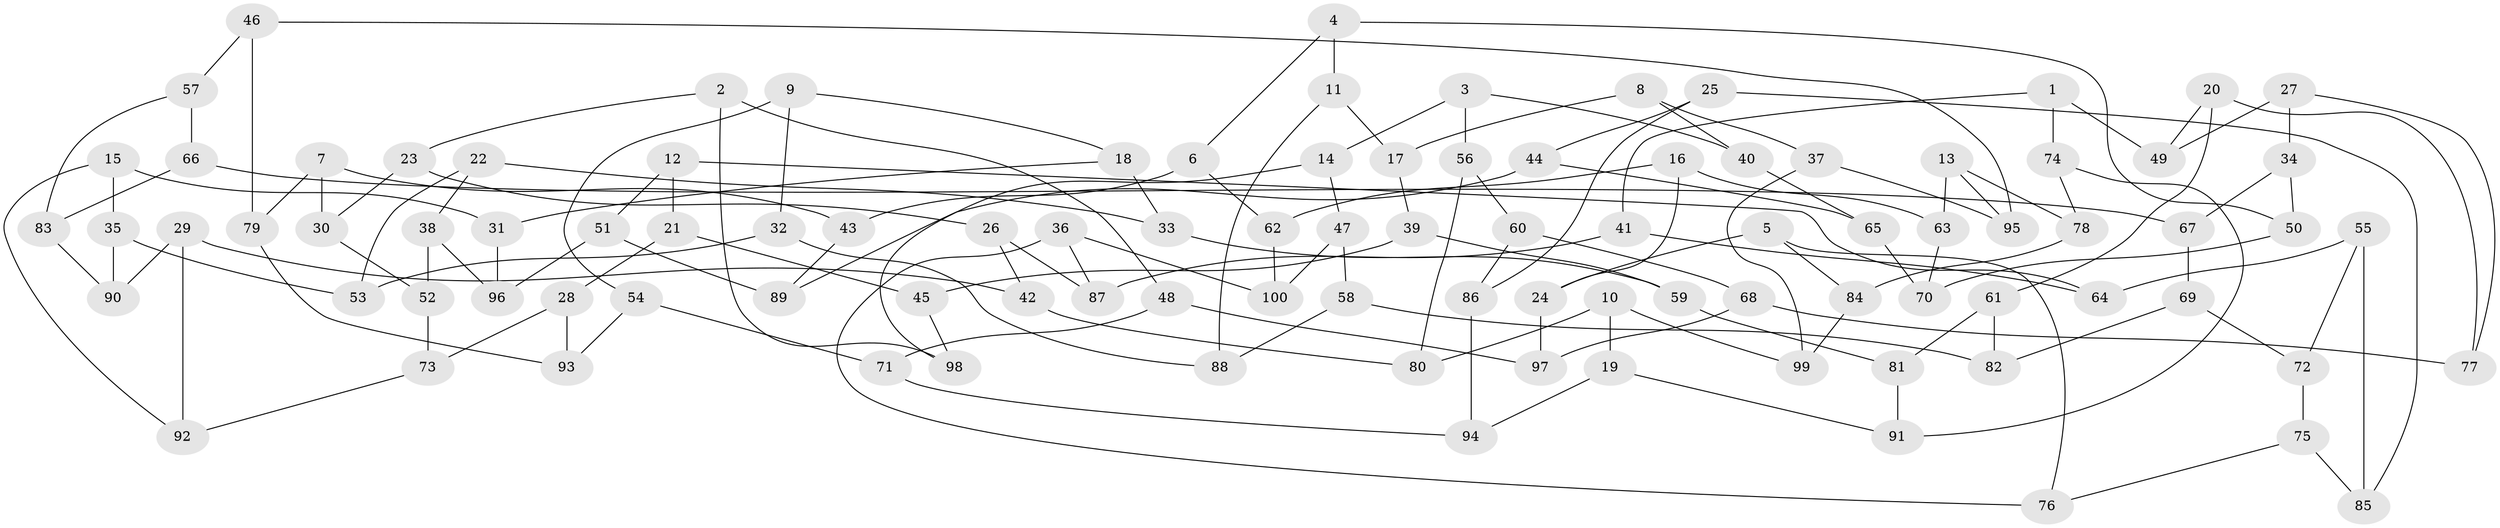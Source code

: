 // Generated by graph-tools (version 1.1) at 2025/11/02/21/25 10:11:15]
// undirected, 100 vertices, 150 edges
graph export_dot {
graph [start="1"]
  node [color=gray90,style=filled];
  1;
  2;
  3;
  4;
  5;
  6;
  7;
  8;
  9;
  10;
  11;
  12;
  13;
  14;
  15;
  16;
  17;
  18;
  19;
  20;
  21;
  22;
  23;
  24;
  25;
  26;
  27;
  28;
  29;
  30;
  31;
  32;
  33;
  34;
  35;
  36;
  37;
  38;
  39;
  40;
  41;
  42;
  43;
  44;
  45;
  46;
  47;
  48;
  49;
  50;
  51;
  52;
  53;
  54;
  55;
  56;
  57;
  58;
  59;
  60;
  61;
  62;
  63;
  64;
  65;
  66;
  67;
  68;
  69;
  70;
  71;
  72;
  73;
  74;
  75;
  76;
  77;
  78;
  79;
  80;
  81;
  82;
  83;
  84;
  85;
  86;
  87;
  88;
  89;
  90;
  91;
  92;
  93;
  94;
  95;
  96;
  97;
  98;
  99;
  100;
  1 -- 41;
  1 -- 49;
  1 -- 74;
  2 -- 98;
  2 -- 48;
  2 -- 23;
  3 -- 56;
  3 -- 14;
  3 -- 40;
  4 -- 50;
  4 -- 6;
  4 -- 11;
  5 -- 24;
  5 -- 84;
  5 -- 76;
  6 -- 43;
  6 -- 62;
  7 -- 79;
  7 -- 30;
  7 -- 43;
  8 -- 40;
  8 -- 37;
  8 -- 17;
  9 -- 32;
  9 -- 54;
  9 -- 18;
  10 -- 80;
  10 -- 99;
  10 -- 19;
  11 -- 88;
  11 -- 17;
  12 -- 51;
  12 -- 21;
  12 -- 64;
  13 -- 63;
  13 -- 78;
  13 -- 95;
  14 -- 47;
  14 -- 98;
  15 -- 92;
  15 -- 31;
  15 -- 35;
  16 -- 63;
  16 -- 62;
  16 -- 24;
  17 -- 39;
  18 -- 31;
  18 -- 33;
  19 -- 91;
  19 -- 94;
  20 -- 49;
  20 -- 61;
  20 -- 77;
  21 -- 45;
  21 -- 28;
  22 -- 53;
  22 -- 38;
  22 -- 33;
  23 -- 26;
  23 -- 30;
  24 -- 97;
  25 -- 86;
  25 -- 44;
  25 -- 85;
  26 -- 42;
  26 -- 87;
  27 -- 34;
  27 -- 77;
  27 -- 49;
  28 -- 93;
  28 -- 73;
  29 -- 90;
  29 -- 42;
  29 -- 92;
  30 -- 52;
  31 -- 96;
  32 -- 88;
  32 -- 53;
  33 -- 59;
  34 -- 50;
  34 -- 67;
  35 -- 90;
  35 -- 53;
  36 -- 76;
  36 -- 87;
  36 -- 100;
  37 -- 99;
  37 -- 95;
  38 -- 52;
  38 -- 96;
  39 -- 59;
  39 -- 45;
  40 -- 65;
  41 -- 87;
  41 -- 64;
  42 -- 80;
  43 -- 89;
  44 -- 89;
  44 -- 65;
  45 -- 98;
  46 -- 79;
  46 -- 95;
  46 -- 57;
  47 -- 58;
  47 -- 100;
  48 -- 71;
  48 -- 97;
  50 -- 70;
  51 -- 89;
  51 -- 96;
  52 -- 73;
  54 -- 71;
  54 -- 93;
  55 -- 64;
  55 -- 85;
  55 -- 72;
  56 -- 60;
  56 -- 80;
  57 -- 83;
  57 -- 66;
  58 -- 88;
  58 -- 82;
  59 -- 81;
  60 -- 68;
  60 -- 86;
  61 -- 82;
  61 -- 81;
  62 -- 100;
  63 -- 70;
  65 -- 70;
  66 -- 83;
  66 -- 67;
  67 -- 69;
  68 -- 97;
  68 -- 77;
  69 -- 72;
  69 -- 82;
  71 -- 94;
  72 -- 75;
  73 -- 92;
  74 -- 91;
  74 -- 78;
  75 -- 76;
  75 -- 85;
  78 -- 84;
  79 -- 93;
  81 -- 91;
  83 -- 90;
  84 -- 99;
  86 -- 94;
}
